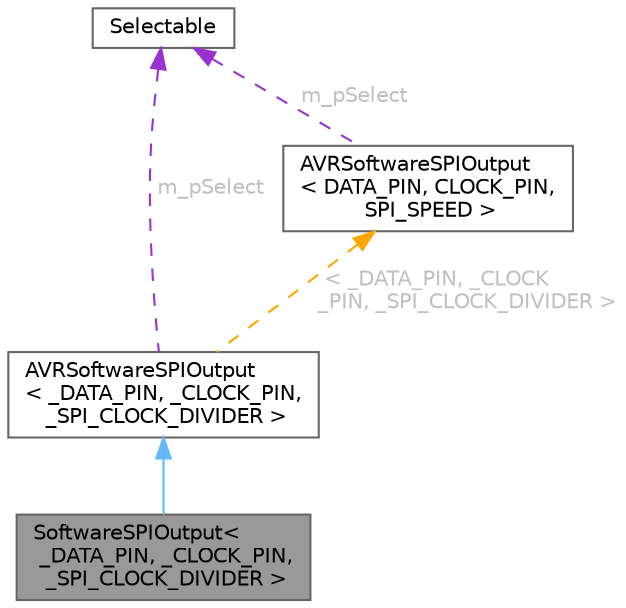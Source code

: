 digraph "SoftwareSPIOutput&lt; _DATA_PIN, _CLOCK_PIN, _SPI_CLOCK_DIVIDER &gt;"
{
 // INTERACTIVE_SVG=YES
 // LATEX_PDF_SIZE
  bgcolor="transparent";
  edge [fontname=Helvetica,fontsize=10,labelfontname=Helvetica,labelfontsize=10];
  node [fontname=Helvetica,fontsize=10,shape=box,height=0.2,width=0.4];
  Node1 [id="Node000001",label="SoftwareSPIOutput\<\l _DATA_PIN, _CLOCK_PIN,\l _SPI_CLOCK_DIVIDER \>",height=0.2,width=0.4,color="gray40", fillcolor="grey60", style="filled", fontcolor="black",tooltip="Software SPI output."];
  Node2 -> Node1 [id="edge1_Node000001_Node000002",dir="back",color="steelblue1",style="solid",tooltip=" "];
  Node2 [id="Node000002",label="AVRSoftwareSPIOutput\l\< _DATA_PIN, _CLOCK_PIN,\l _SPI_CLOCK_DIVIDER \>",height=0.2,width=0.4,color="gray40", fillcolor="white", style="filled",URL="$dc/d57/class_a_v_r_software_s_p_i_output.html",tooltip=" "];
  Node3 -> Node2 [id="edge2_Node000002_Node000003",dir="back",color="darkorchid3",style="dashed",tooltip=" ",label=" m_pSelect",fontcolor="grey" ];
  Node3 [id="Node000003",label="Selectable",height=0.2,width=0.4,color="gray40", fillcolor="white", style="filled",URL="$dd/da1/class_selectable.html",tooltip="Abstract class for \"selectable\" things."];
  Node4 -> Node2 [id="edge3_Node000002_Node000004",dir="back",color="orange",style="dashed",tooltip=" ",label=" \< _DATA_PIN, _CLOCK\l_PIN, _SPI_CLOCK_DIVIDER \>",fontcolor="grey" ];
  Node4 [id="Node000004",label="AVRSoftwareSPIOutput\l\< DATA_PIN, CLOCK_PIN,\l SPI_SPEED \>",height=0.2,width=0.4,color="gray40", fillcolor="white", style="filled",URL="$dc/d57/class_a_v_r_software_s_p_i_output.html",tooltip="Software SPI (aka bit-banging) support Includes aggressive optimizations for when the clock and data ..."];
  Node3 -> Node4 [id="edge4_Node000004_Node000003",dir="back",color="darkorchid3",style="dashed",tooltip=" ",label=" m_pSelect",fontcolor="grey" ];
}
